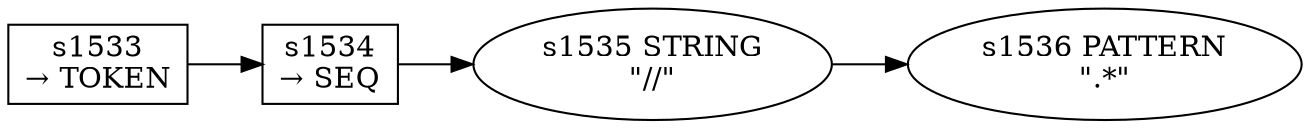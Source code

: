
  digraph line_comment {
  
    rankdir=LR;
  
    s1533 [label="s1533\n&rarr; TOKEN", shape=record, fixedsize=false, peripheries=1];
  s1534 [label="s1534\n&rarr; SEQ", shape=record, fixedsize=false, peripheries=1];
  s1535 [label="s1535 STRING\n\"//\""];
  s1534 -> s1535 [];
  s1536 [label="s1536 PATTERN\n\".*\""];
  s1535 -> s1536 [];
  s1533 -> s1534 [];
  
  }
  